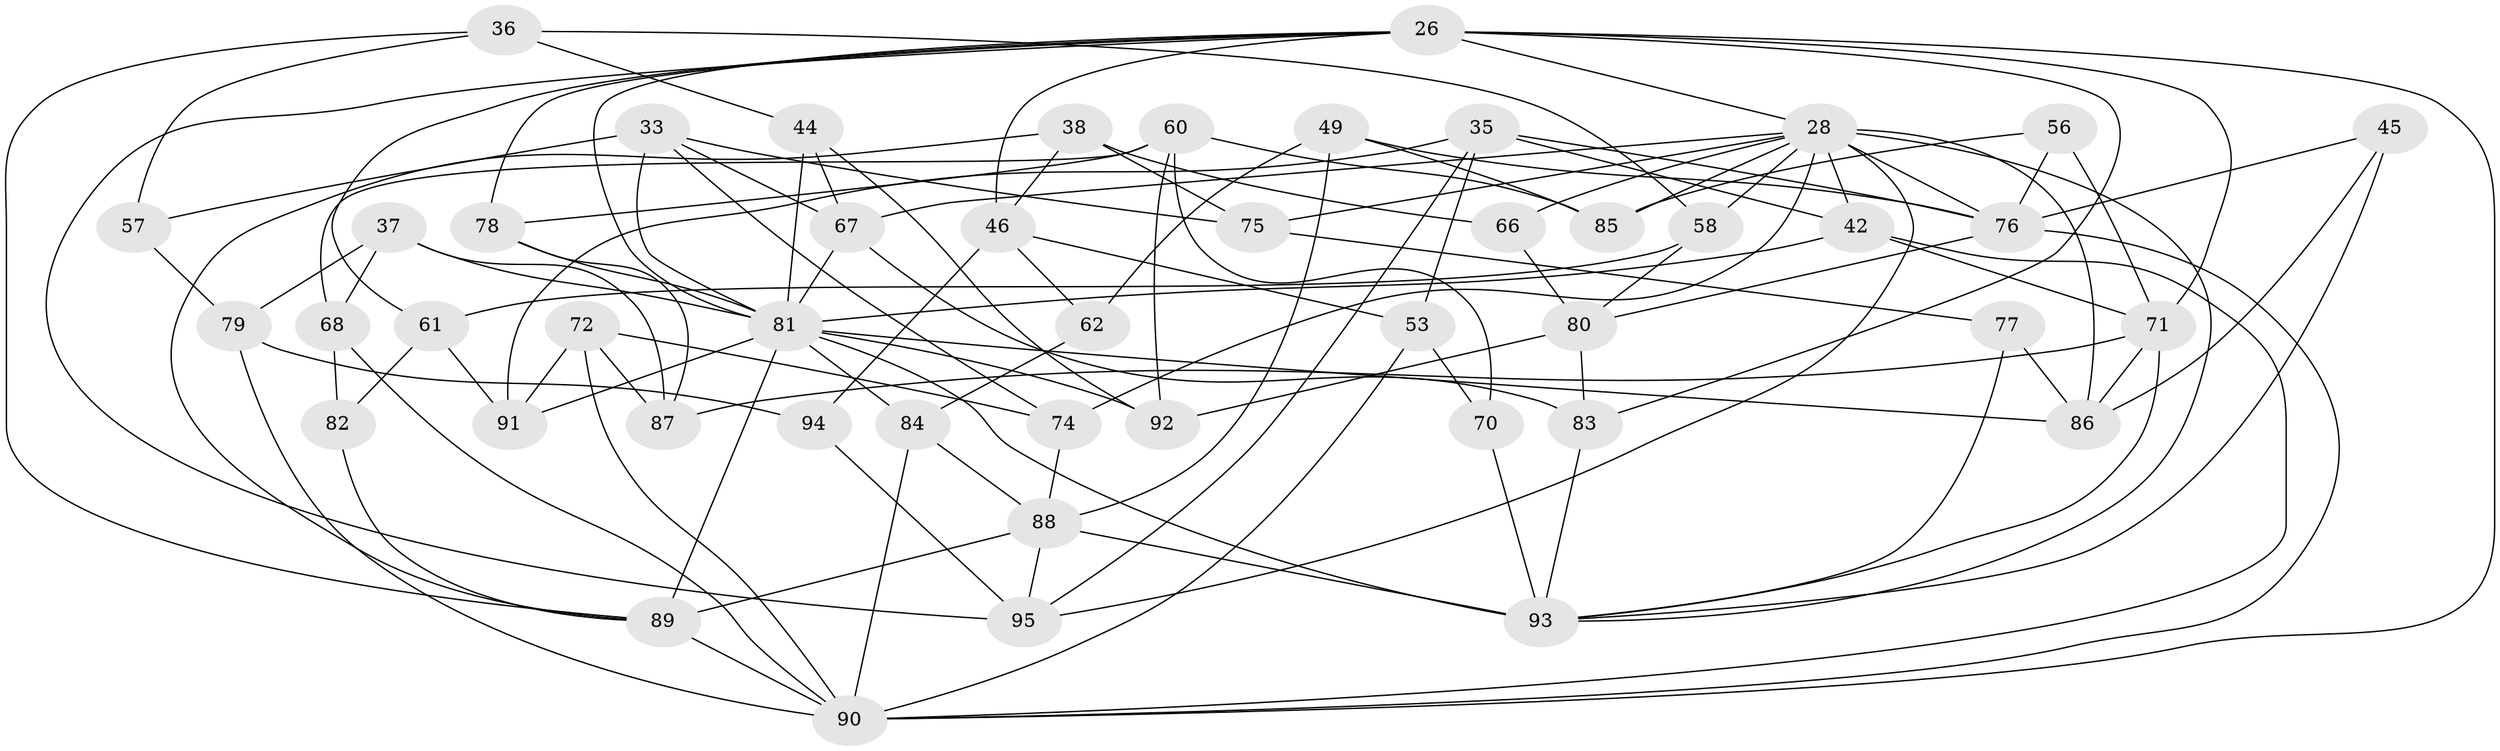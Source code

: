 // original degree distribution, {4: 1.0}
// Generated by graph-tools (version 1.1) at 2025/57/03/09/25 04:57:30]
// undirected, 47 vertices, 114 edges
graph export_dot {
graph [start="1"]
  node [color=gray90,style=filled];
  26 [super="+23+20"];
  28 [super="+11+25+18"];
  33 [super="+14"];
  35 [super="+22"];
  36;
  37;
  38;
  42 [super="+5+7"];
  44;
  45;
  46 [super="+32"];
  49;
  53;
  56 [super="+8"];
  57;
  58;
  60 [super="+51"];
  61 [super="+54"];
  62;
  66;
  67 [super="+55"];
  68;
  70;
  71 [super="+65"];
  72;
  74;
  75;
  76 [super="+40"];
  77;
  78;
  79;
  80 [super="+59"];
  81 [super="+30+34+69+73"];
  82;
  83;
  84 [super="+3"];
  85;
  86 [super="+64"];
  87;
  88 [super="+29+31"];
  89 [super="+48+4"];
  90 [super="+10+43+27"];
  91 [super="+63"];
  92;
  93 [super="+52"];
  94;
  95 [super="+50"];
  26 -- 61;
  26 -- 71 [weight=3];
  26 -- 90;
  26 -- 78;
  26 -- 83;
  26 -- 28;
  26 -- 46;
  26 -- 95 [weight=2];
  26 -- 81;
  28 -- 58;
  28 -- 86 [weight=2];
  28 -- 42 [weight=2];
  28 -- 66;
  28 -- 75;
  28 -- 74;
  28 -- 85;
  28 -- 95;
  28 -- 76;
  28 -- 93;
  28 -- 67;
  33 -- 75;
  33 -- 57 [weight=2];
  33 -- 74;
  33 -- 67;
  33 -- 81;
  35 -- 91;
  35 -- 76;
  35 -- 42 [weight=2];
  35 -- 53;
  35 -- 95;
  36 -- 58;
  36 -- 44;
  36 -- 57;
  36 -- 89;
  37 -- 87;
  37 -- 68;
  37 -- 79;
  37 -- 81;
  38 -- 89;
  38 -- 75;
  38 -- 66;
  38 -- 46;
  42 -- 71;
  42 -- 90;
  42 -- 81 [weight=2];
  44 -- 92;
  44 -- 67;
  44 -- 81;
  45 -- 86 [weight=2];
  45 -- 76;
  45 -- 93;
  46 -- 94 [weight=2];
  46 -- 62;
  46 -- 53;
  49 -- 88;
  49 -- 62;
  49 -- 85;
  49 -- 76;
  53 -- 70;
  53 -- 90;
  56 -- 85;
  56 -- 71 [weight=3];
  56 -- 76 [weight=2];
  57 -- 79;
  58 -- 61;
  58 -- 80;
  60 -- 92;
  60 -- 85;
  60 -- 70 [weight=2];
  60 -- 78;
  60 -- 68;
  61 -- 91 [weight=2];
  61 -- 82 [weight=2];
  62 -- 84 [weight=2];
  66 -- 80 [weight=2];
  67 -- 83;
  67 -- 81 [weight=2];
  68 -- 82;
  68 -- 90;
  70 -- 93;
  71 -- 86;
  71 -- 87;
  71 -- 93;
  72 -- 74;
  72 -- 90;
  72 -- 87;
  72 -- 91;
  74 -- 88;
  75 -- 77;
  76 -- 80;
  76 -- 90;
  77 -- 86 [weight=2];
  77 -- 93;
  78 -- 87;
  78 -- 81;
  79 -- 94;
  79 -- 90;
  80 -- 83;
  80 -- 92;
  81 -- 84 [weight=2];
  81 -- 92;
  81 -- 93 [weight=2];
  81 -- 91 [weight=2];
  81 -- 86;
  81 -- 89 [weight=3];
  82 -- 89;
  83 -- 93;
  84 -- 90;
  84 -- 88;
  88 -- 93 [weight=2];
  88 -- 89 [weight=2];
  88 -- 95;
  89 -- 90 [weight=2];
  94 -- 95;
}
